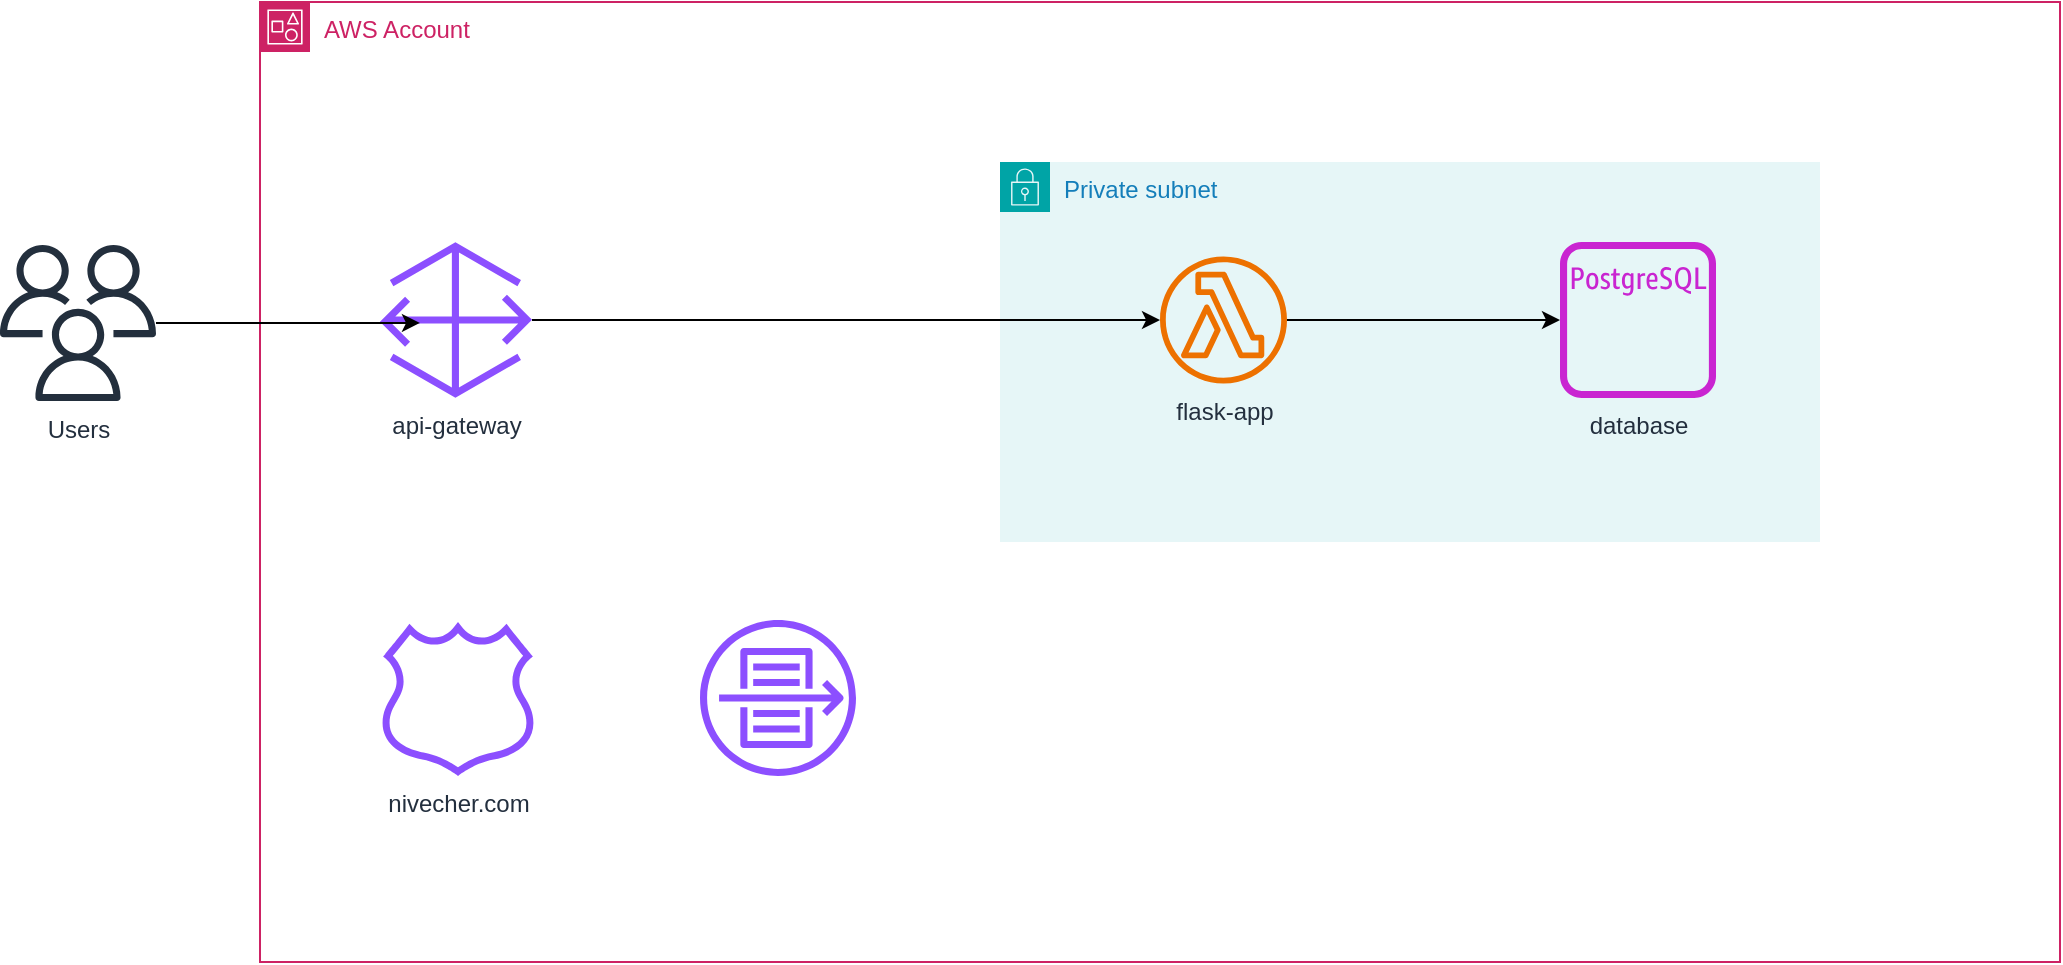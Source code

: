 <mxfile version="27.1.6">
  <diagram name="Page-1" id="LH045cw1ME8dPx4P8gH8">
    <mxGraphModel dx="1189" dy="798" grid="1" gridSize="10" guides="1" tooltips="1" connect="1" arrows="1" fold="1" page="1" pageScale="1" pageWidth="850" pageHeight="1100" math="0" shadow="0">
      <root>
        <mxCell id="0" />
        <mxCell id="1" parent="0" />
        <mxCell id="5_2ecn7LX22QKpgp-6mE-9" value="AWS Account" style="points=[[0,0],[0.25,0],[0.5,0],[0.75,0],[1,0],[1,0.25],[1,0.5],[1,0.75],[1,1],[0.75,1],[0.5,1],[0.25,1],[0,1],[0,0.75],[0,0.5],[0,0.25]];outlineConnect=0;gradientColor=none;html=1;whiteSpace=wrap;fontSize=12;fontStyle=0;container=1;pointerEvents=0;collapsible=0;recursiveResize=0;shape=mxgraph.aws4.group;grIcon=mxgraph.aws4.group_account;strokeColor=#CD2264;fillColor=none;verticalAlign=top;align=left;spacingLeft=30;fontColor=#CD2264;dashed=0;" vertex="1" parent="1">
          <mxGeometry x="150" y="80" width="900" height="480" as="geometry" />
        </mxCell>
        <mxCell id="5_2ecn7LX22QKpgp-6mE-8" value="Private subnet" style="points=[[0,0],[0.25,0],[0.5,0],[0.75,0],[1,0],[1,0.25],[1,0.5],[1,0.75],[1,1],[0.75,1],[0.5,1],[0.25,1],[0,1],[0,0.75],[0,0.5],[0,0.25]];outlineConnect=0;gradientColor=none;html=1;whiteSpace=wrap;fontSize=12;fontStyle=0;container=1;pointerEvents=0;collapsible=0;recursiveResize=0;shape=mxgraph.aws4.group;grIcon=mxgraph.aws4.group_security_group;grStroke=0;strokeColor=#00A4A6;fillColor=#E6F6F7;verticalAlign=top;align=left;spacingLeft=30;fontColor=#147EBA;dashed=0;" vertex="1" parent="5_2ecn7LX22QKpgp-6mE-9">
          <mxGeometry x="370" y="80" width="410" height="190" as="geometry" />
        </mxCell>
        <mxCell id="5_2ecn7LX22QKpgp-6mE-3" style="edgeStyle=orthogonalEdgeStyle;rounded=0;orthogonalLoop=1;jettySize=auto;html=1;" edge="1" parent="5_2ecn7LX22QKpgp-6mE-8" source="5_2ecn7LX22QKpgp-6mE-10" target="5_2ecn7LX22QKpgp-6mE-11">
          <mxGeometry relative="1" as="geometry">
            <mxPoint x="109" y="80.5" as="sourcePoint" />
            <mxPoint x="290" y="80.5" as="targetPoint" />
          </mxGeometry>
        </mxCell>
        <mxCell id="5_2ecn7LX22QKpgp-6mE-10" value="flask-app" style="sketch=0;outlineConnect=0;fontColor=#232F3E;gradientColor=none;fillColor=#ED7100;strokeColor=none;dashed=0;verticalLabelPosition=bottom;verticalAlign=top;align=center;html=1;fontSize=12;fontStyle=0;aspect=fixed;pointerEvents=1;shape=mxgraph.aws4.lambda_function;" vertex="1" parent="5_2ecn7LX22QKpgp-6mE-8">
          <mxGeometry x="80" y="47.25" width="63.5" height="63.5" as="geometry" />
        </mxCell>
        <mxCell id="5_2ecn7LX22QKpgp-6mE-11" value="database" style="sketch=0;outlineConnect=0;fontColor=#232F3E;gradientColor=none;fillColor=#C925D1;strokeColor=none;dashed=0;verticalLabelPosition=bottom;verticalAlign=top;align=center;html=1;fontSize=12;fontStyle=0;aspect=fixed;pointerEvents=1;shape=mxgraph.aws4.rds_postgresql_instance_alt;" vertex="1" parent="5_2ecn7LX22QKpgp-6mE-8">
          <mxGeometry x="280" y="40" width="78" height="78" as="geometry" />
        </mxCell>
        <mxCell id="5_2ecn7LX22QKpgp-6mE-13" value="nivecher.com" style="sketch=0;outlineConnect=0;fontColor=#232F3E;gradientColor=none;fillColor=#8C4FFF;strokeColor=none;dashed=0;verticalLabelPosition=bottom;verticalAlign=top;align=center;html=1;fontSize=12;fontStyle=0;aspect=fixed;pointerEvents=1;shape=mxgraph.aws4.hosted_zone;" vertex="1" parent="5_2ecn7LX22QKpgp-6mE-9">
          <mxGeometry x="60" y="310" width="78" height="77" as="geometry" />
        </mxCell>
        <mxCell id="5_2ecn7LX22QKpgp-6mE-14" value="" style="sketch=0;outlineConnect=0;fontColor=#232F3E;gradientColor=none;fillColor=#8C4FFF;strokeColor=none;dashed=0;verticalLabelPosition=bottom;verticalAlign=top;align=center;html=1;fontSize=12;fontStyle=0;aspect=fixed;pointerEvents=1;shape=mxgraph.aws4.flow_logs;" vertex="1" parent="5_2ecn7LX22QKpgp-6mE-9">
          <mxGeometry x="220" y="309" width="78" height="78" as="geometry" />
        </mxCell>
        <mxCell id="5_2ecn7LX22QKpgp-6mE-16" value="api-gateway" style="sketch=0;outlineConnect=0;fontColor=#232F3E;gradientColor=none;fillColor=#8C4FFF;strokeColor=none;dashed=0;verticalLabelPosition=bottom;verticalAlign=top;align=center;html=1;fontSize=12;fontStyle=0;aspect=fixed;pointerEvents=1;shape=mxgraph.aws4.gateway;" vertex="1" parent="5_2ecn7LX22QKpgp-6mE-9">
          <mxGeometry x="60" y="120" width="76" height="78" as="geometry" />
        </mxCell>
        <mxCell id="5_2ecn7LX22QKpgp-6mE-5" style="edgeStyle=orthogonalEdgeStyle;rounded=0;orthogonalLoop=1;jettySize=auto;html=1;" edge="1" parent="5_2ecn7LX22QKpgp-6mE-9" source="5_2ecn7LX22QKpgp-6mE-16" target="5_2ecn7LX22QKpgp-6mE-10">
          <mxGeometry relative="1" as="geometry">
            <mxPoint x="138.0" y="160.471" as="sourcePoint" />
            <mxPoint x="260" y="160.5" as="targetPoint" />
          </mxGeometry>
        </mxCell>
        <mxCell id="5_2ecn7LX22QKpgp-6mE-7" style="edgeStyle=orthogonalEdgeStyle;rounded=0;orthogonalLoop=1;jettySize=auto;html=1;entryX=0.263;entryY=0.519;entryDx=0;entryDy=0;entryPerimeter=0;" edge="1" parent="1" source="5_2ecn7LX22QKpgp-6mE-6" target="5_2ecn7LX22QKpgp-6mE-16">
          <mxGeometry relative="1" as="geometry">
            <mxPoint x="210.0" y="240.5" as="targetPoint" />
          </mxGeometry>
        </mxCell>
        <mxCell id="5_2ecn7LX22QKpgp-6mE-6" value="Users" style="sketch=0;outlineConnect=0;fontColor=#232F3E;gradientColor=none;fillColor=#232F3D;strokeColor=none;dashed=0;verticalLabelPosition=bottom;verticalAlign=top;align=center;html=1;fontSize=12;fontStyle=0;aspect=fixed;pointerEvents=1;shape=mxgraph.aws4.users;" vertex="1" parent="1">
          <mxGeometry x="20" y="201.5" width="78" height="78" as="geometry" />
        </mxCell>
      </root>
    </mxGraphModel>
  </diagram>
</mxfile>
